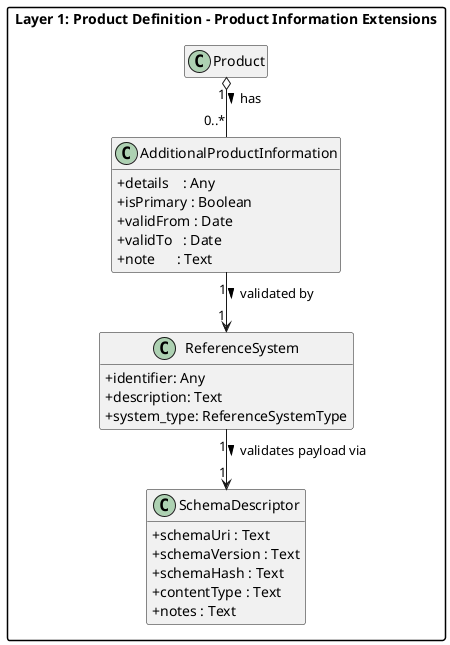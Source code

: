 @startuml ProductInformationExtensions

skinparam packageStyle rectangle
skinparam classAttributeIconSize 0
skinparam linetype ortho
skinparam nodesep 100
hide empty members

'    +schemaUri : Text          ' URL/URN to the payload schema
'    +schemaVersion? : Text     ' e.g., "1.0.0"
'    +schemaHash? : Text        ' checksum to pin exact content
'    +contentType? : Text       ' e.g., "application/schema+json"
'    +notes? : Text             ' optional human-readable usage

' === Layer 1: Abstract Core Model ===
package "Layer 1: Product Definition - Product Information Extensions" as PIE {

' that should be in the reference system section
' but will show here as well to illustrate 
  class SchemaDescriptor {
    +schemaUri : Text        
    +schemaVersion : Text   
    +schemaHash : Text  
    +contentType : Text       
    +notes : Text        
  }

class ReferenceSystem {
  +identifier: Any
  +description: Text
  +system_type: ReferenceSystemType
}

ReferenceSystem "1" --> "1" SchemaDescriptor : validates payload via >

'this represnts the piece of informaton added to the product e.g. a picture
'the picture is stored in the 'details' i.e. the payload. The data stored in here is
'validated against the reference system as well as the schema attached if any (the schema would be needed if
'the the dat type is terms of structure is not know upfront )

class "AdditionalProductInformation" as ExtensionDetails {
    +details    : Any
    +isPrimary : Boolean
    +validFrom : Date
    +validTo   : Date
    +note      : Text
  }

  '<b>Note:</b> used for information like rich media or 
  'contact information etc..

  Product "1" o-- "0..*" ExtensionDetails : has >
  ExtensionDetails "1" --> "1" ReferenceSystem : validated by >


}

@enduml

@startuml darwincore
'use for rich media darwin core schemas
object P <<Product>> {
identifier="TP-FR-AF-CDG-JFK"
name="CDG→JFK Flight"
}

object RS_DWC <<ReferenceSystem>> {
    identifier=RS-DARWIN-CORE-MEDIA
    name=DarwinCore MediaObject

} IA\nn\nsourceKind=external\nauthority=GBIF\nschemaUri=https://example.org/schema/dwc-mediaobject-v1.json\nschemaVersion=1.0.0"

object ED_MEDIA as "ExtensionDetails" {
isPrimary=true
validFrom=2025-10-01
note=Hero photo
details={\n  \"dwc:identifier\":\"urn:img:af:cdg-jfk:hero-001\",\n  \"dwc:title\":\"AF CDG→JFK – A350 at Gate\",\n \"dwc:license\":\"CC-BY-4.0\",\n  \"dwc:format\":\"image/jpeg\",\n  \"dwc:accessURI\":\"https://cdn.example/af/cdg-jfk/hero.jpg\"\n}
}


P o-- ED_MEDIA
ED_MEDIA --> RS_DWC
@enduml